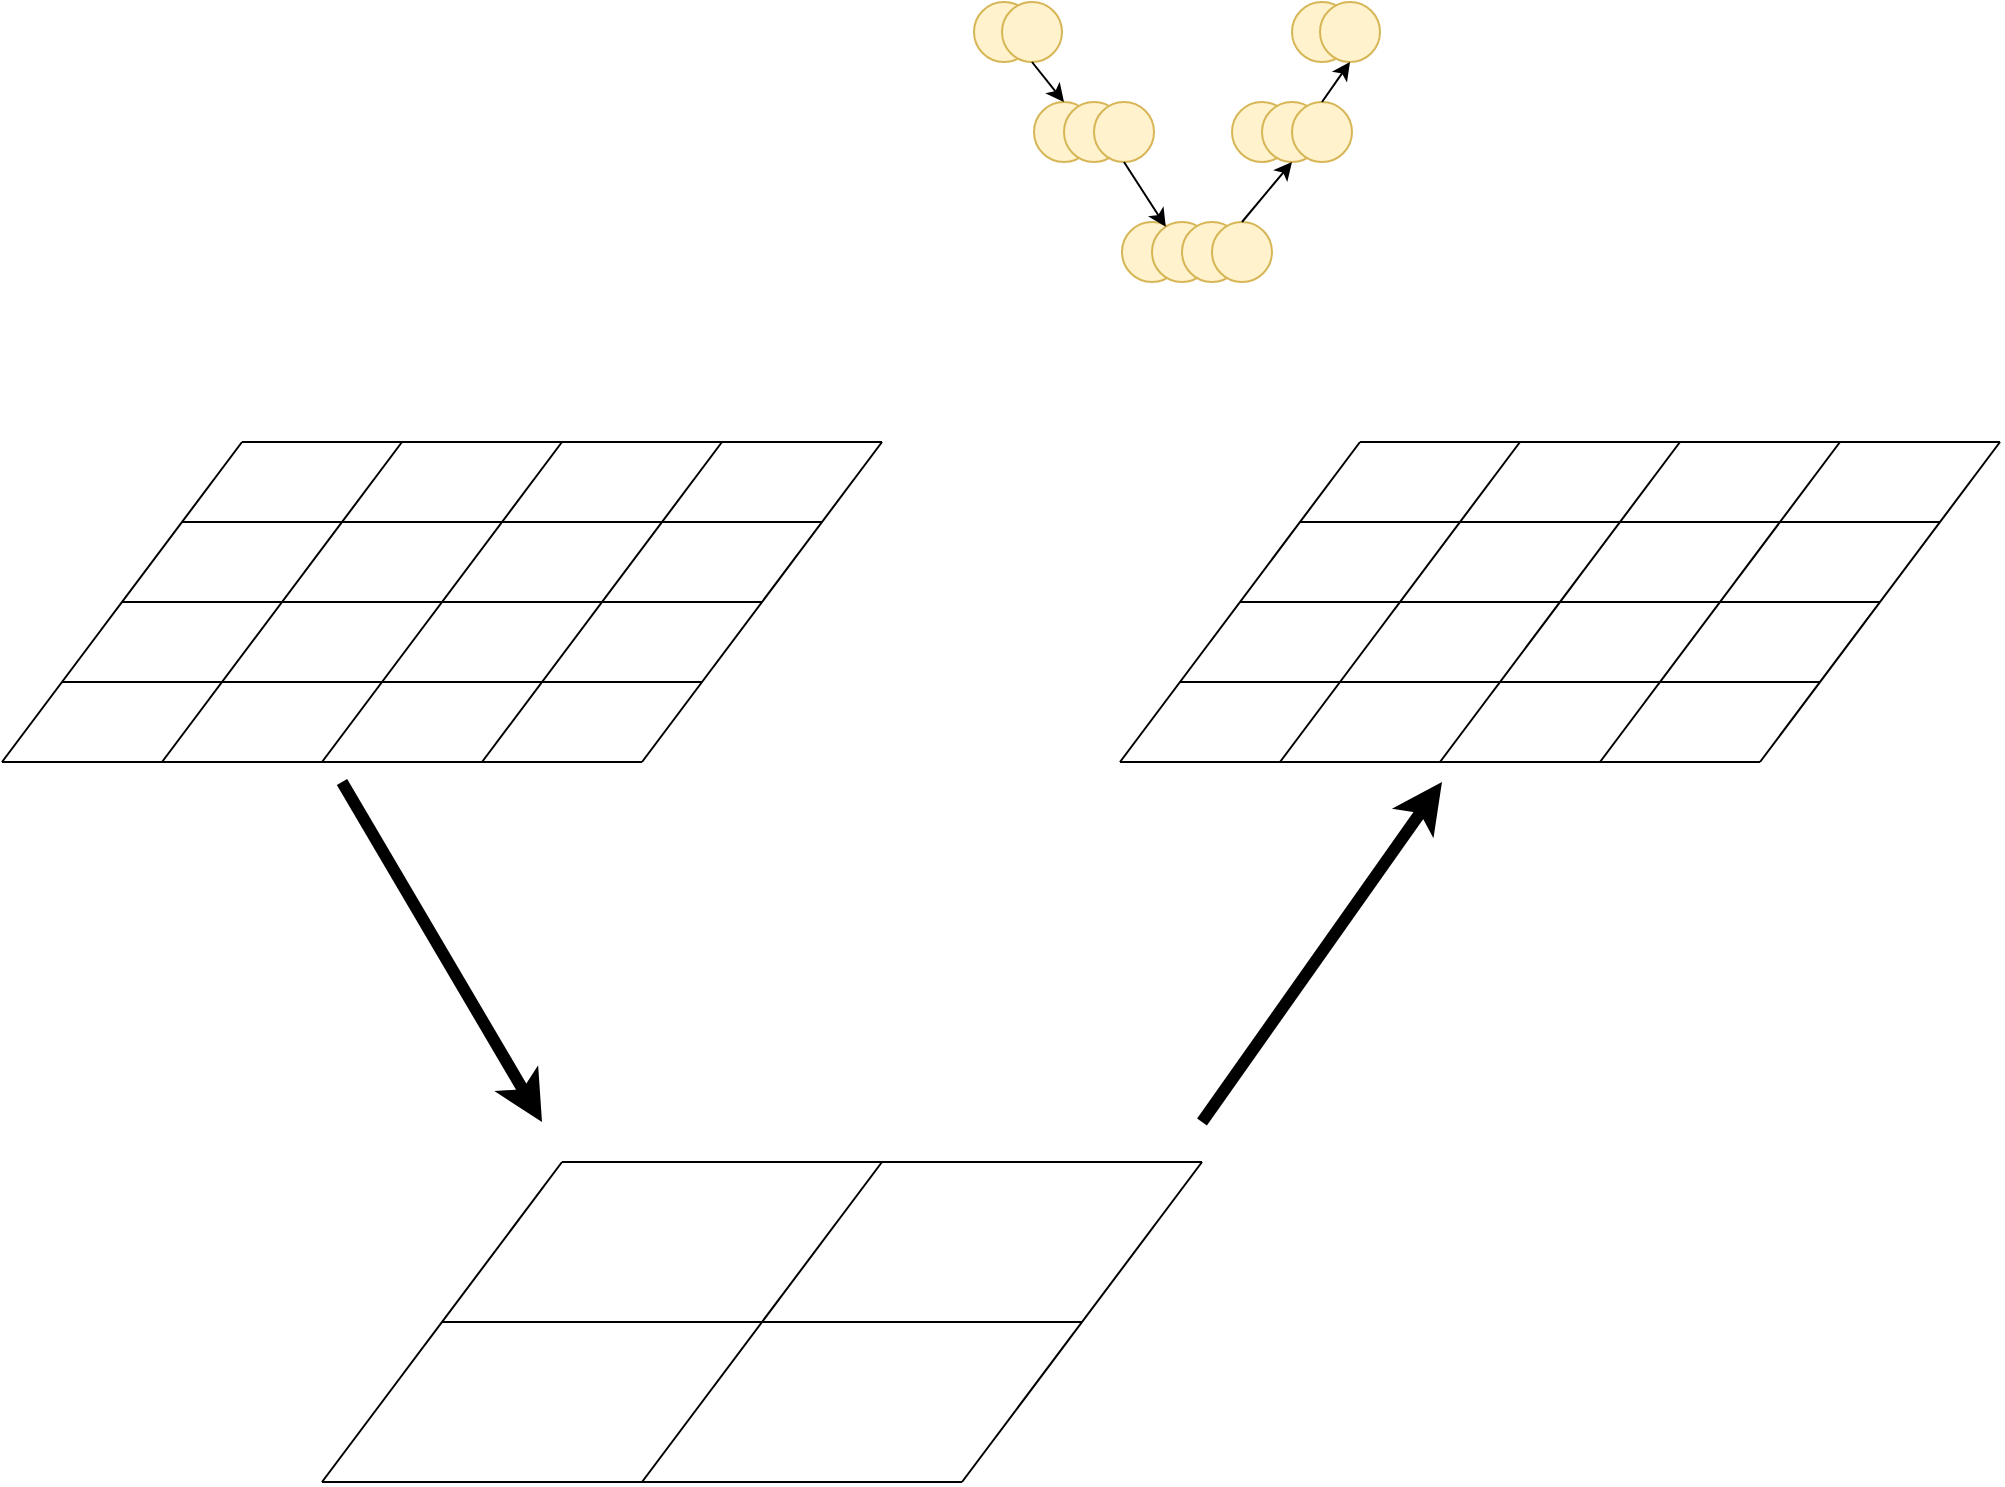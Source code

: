 <mxfile version="21.2.1" type="github">
  <diagram id="NRY2UUlVJpbcbGoeNsMv" name="第 1 页">
    <mxGraphModel dx="478" dy="306" grid="1" gridSize="10" guides="1" tooltips="1" connect="1" arrows="1" fold="1" page="1" pageScale="1" pageWidth="1169" pageHeight="827" math="0" shadow="0">
      <root>
        <mxCell id="0" />
        <mxCell id="1" parent="0" />
        <mxCell id="qNmLKSVKS78zrNaY29E4-15" value="" style="endArrow=none;html=1;rounded=0;fontFamily=Tahoma;fontSize=35;" parent="1" edge="1">
          <mxGeometry width="50" height="50" relative="1" as="geometry">
            <mxPoint x="160" y="280" as="sourcePoint" />
            <mxPoint x="480" y="280" as="targetPoint" />
          </mxGeometry>
        </mxCell>
        <mxCell id="qNmLKSVKS78zrNaY29E4-16" value="" style="endArrow=none;html=1;rounded=0;fontFamily=Tahoma;fontSize=35;" parent="1" edge="1">
          <mxGeometry width="50" height="50" relative="1" as="geometry">
            <mxPoint x="40" y="440" as="sourcePoint" />
            <mxPoint x="160" y="280" as="targetPoint" />
          </mxGeometry>
        </mxCell>
        <mxCell id="qNmLKSVKS78zrNaY29E4-17" value="" style="endArrow=none;html=1;rounded=0;fontFamily=Tahoma;fontSize=35;" parent="1" edge="1">
          <mxGeometry width="50" height="50" relative="1" as="geometry">
            <mxPoint x="130" y="320" as="sourcePoint" />
            <mxPoint x="450" y="320" as="targetPoint" />
          </mxGeometry>
        </mxCell>
        <mxCell id="qNmLKSVKS78zrNaY29E4-18" value="" style="endArrow=none;html=1;rounded=0;fontFamily=Tahoma;fontSize=35;" parent="1" edge="1">
          <mxGeometry width="50" height="50" relative="1" as="geometry">
            <mxPoint x="100" y="360" as="sourcePoint" />
            <mxPoint x="420" y="360" as="targetPoint" />
          </mxGeometry>
        </mxCell>
        <mxCell id="qNmLKSVKS78zrNaY29E4-19" value="" style="endArrow=none;html=1;rounded=0;fontFamily=Tahoma;fontSize=35;" parent="1" edge="1">
          <mxGeometry width="50" height="50" relative="1" as="geometry">
            <mxPoint x="70" y="400" as="sourcePoint" />
            <mxPoint x="390" y="400" as="targetPoint" />
          </mxGeometry>
        </mxCell>
        <mxCell id="qNmLKSVKS78zrNaY29E4-20" value="" style="endArrow=none;html=1;rounded=0;fontFamily=Tahoma;fontSize=35;" parent="1" edge="1">
          <mxGeometry width="50" height="50" relative="1" as="geometry">
            <mxPoint x="40" y="440" as="sourcePoint" />
            <mxPoint x="360" y="440" as="targetPoint" />
          </mxGeometry>
        </mxCell>
        <mxCell id="qNmLKSVKS78zrNaY29E4-21" value="" style="endArrow=none;html=1;rounded=0;fontFamily=Tahoma;fontSize=35;" parent="1" edge="1">
          <mxGeometry width="50" height="50" relative="1" as="geometry">
            <mxPoint x="120" y="440" as="sourcePoint" />
            <mxPoint x="240" y="280" as="targetPoint" />
          </mxGeometry>
        </mxCell>
        <mxCell id="qNmLKSVKS78zrNaY29E4-22" value="" style="endArrow=none;html=1;rounded=0;fontFamily=Tahoma;fontSize=35;" parent="1" edge="1">
          <mxGeometry width="50" height="50" relative="1" as="geometry">
            <mxPoint x="200" y="440" as="sourcePoint" />
            <mxPoint x="320" y="280" as="targetPoint" />
          </mxGeometry>
        </mxCell>
        <mxCell id="qNmLKSVKS78zrNaY29E4-23" value="" style="endArrow=none;html=1;rounded=0;fontFamily=Tahoma;fontSize=35;" parent="1" edge="1">
          <mxGeometry width="50" height="50" relative="1" as="geometry">
            <mxPoint x="360" y="440" as="sourcePoint" />
            <mxPoint x="480" y="280" as="targetPoint" />
          </mxGeometry>
        </mxCell>
        <mxCell id="qNmLKSVKS78zrNaY29E4-24" value="" style="endArrow=none;html=1;rounded=0;fontFamily=Tahoma;fontSize=35;" parent="1" edge="1">
          <mxGeometry width="50" height="50" relative="1" as="geometry">
            <mxPoint x="280" y="440" as="sourcePoint" />
            <mxPoint x="400" y="280" as="targetPoint" />
          </mxGeometry>
        </mxCell>
        <mxCell id="qNmLKSVKS78zrNaY29E4-25" value="" style="endArrow=none;html=1;rounded=0;fontFamily=Tahoma;fontSize=35;" parent="1" edge="1">
          <mxGeometry width="50" height="50" relative="1" as="geometry">
            <mxPoint x="719" y="280" as="sourcePoint" />
            <mxPoint x="1039" y="280" as="targetPoint" />
          </mxGeometry>
        </mxCell>
        <mxCell id="qNmLKSVKS78zrNaY29E4-26" value="" style="endArrow=none;html=1;rounded=0;fontFamily=Tahoma;fontSize=35;" parent="1" edge="1">
          <mxGeometry width="50" height="50" relative="1" as="geometry">
            <mxPoint x="599" y="440" as="sourcePoint" />
            <mxPoint x="719" y="280" as="targetPoint" />
          </mxGeometry>
        </mxCell>
        <mxCell id="qNmLKSVKS78zrNaY29E4-27" value="" style="endArrow=none;html=1;rounded=0;fontFamily=Tahoma;fontSize=35;" parent="1" edge="1">
          <mxGeometry width="50" height="50" relative="1" as="geometry">
            <mxPoint x="689" y="320" as="sourcePoint" />
            <mxPoint x="1009" y="320" as="targetPoint" />
          </mxGeometry>
        </mxCell>
        <mxCell id="qNmLKSVKS78zrNaY29E4-28" value="" style="endArrow=none;html=1;rounded=0;fontFamily=Tahoma;fontSize=35;" parent="1" edge="1">
          <mxGeometry width="50" height="50" relative="1" as="geometry">
            <mxPoint x="659" y="360" as="sourcePoint" />
            <mxPoint x="979" y="360" as="targetPoint" />
          </mxGeometry>
        </mxCell>
        <mxCell id="qNmLKSVKS78zrNaY29E4-29" value="" style="endArrow=none;html=1;rounded=0;fontFamily=Tahoma;fontSize=35;" parent="1" edge="1">
          <mxGeometry width="50" height="50" relative="1" as="geometry">
            <mxPoint x="629" y="400" as="sourcePoint" />
            <mxPoint x="949" y="400" as="targetPoint" />
          </mxGeometry>
        </mxCell>
        <mxCell id="qNmLKSVKS78zrNaY29E4-30" value="" style="endArrow=none;html=1;rounded=0;fontFamily=Tahoma;fontSize=35;" parent="1" edge="1">
          <mxGeometry width="50" height="50" relative="1" as="geometry">
            <mxPoint x="599" y="440" as="sourcePoint" />
            <mxPoint x="919" y="440" as="targetPoint" />
          </mxGeometry>
        </mxCell>
        <mxCell id="qNmLKSVKS78zrNaY29E4-31" value="" style="endArrow=none;html=1;rounded=0;fontFamily=Tahoma;fontSize=35;" parent="1" edge="1">
          <mxGeometry width="50" height="50" relative="1" as="geometry">
            <mxPoint x="679" y="440" as="sourcePoint" />
            <mxPoint x="799" y="280" as="targetPoint" />
          </mxGeometry>
        </mxCell>
        <mxCell id="qNmLKSVKS78zrNaY29E4-32" value="" style="endArrow=none;html=1;rounded=0;fontFamily=Tahoma;fontSize=35;" parent="1" edge="1">
          <mxGeometry width="50" height="50" relative="1" as="geometry">
            <mxPoint x="759" y="440" as="sourcePoint" />
            <mxPoint x="879" y="280" as="targetPoint" />
          </mxGeometry>
        </mxCell>
        <mxCell id="qNmLKSVKS78zrNaY29E4-33" value="" style="endArrow=none;html=1;rounded=0;fontFamily=Tahoma;fontSize=35;" parent="1" edge="1">
          <mxGeometry width="50" height="50" relative="1" as="geometry">
            <mxPoint x="919" y="440" as="sourcePoint" />
            <mxPoint x="1039" y="280" as="targetPoint" />
          </mxGeometry>
        </mxCell>
        <mxCell id="qNmLKSVKS78zrNaY29E4-34" value="" style="endArrow=none;html=1;rounded=0;fontFamily=Tahoma;fontSize=35;" parent="1" edge="1">
          <mxGeometry width="50" height="50" relative="1" as="geometry">
            <mxPoint x="839" y="440" as="sourcePoint" />
            <mxPoint x="959" y="280" as="targetPoint" />
          </mxGeometry>
        </mxCell>
        <mxCell id="qNmLKSVKS78zrNaY29E4-45" value="" style="endArrow=none;html=1;rounded=0;fontFamily=Tahoma;fontSize=35;" parent="1" edge="1">
          <mxGeometry width="50" height="50" relative="1" as="geometry">
            <mxPoint x="320" y="640" as="sourcePoint" />
            <mxPoint x="640" y="640" as="targetPoint" />
          </mxGeometry>
        </mxCell>
        <mxCell id="qNmLKSVKS78zrNaY29E4-46" value="" style="endArrow=none;html=1;rounded=0;fontFamily=Tahoma;fontSize=35;" parent="1" edge="1">
          <mxGeometry width="50" height="50" relative="1" as="geometry">
            <mxPoint x="200" y="800" as="sourcePoint" />
            <mxPoint x="320" y="640" as="targetPoint" />
          </mxGeometry>
        </mxCell>
        <mxCell id="qNmLKSVKS78zrNaY29E4-48" value="" style="endArrow=none;html=1;rounded=0;fontFamily=Tahoma;fontSize=35;" parent="1" edge="1">
          <mxGeometry width="50" height="50" relative="1" as="geometry">
            <mxPoint x="260" y="720" as="sourcePoint" />
            <mxPoint x="580" y="720" as="targetPoint" />
          </mxGeometry>
        </mxCell>
        <mxCell id="qNmLKSVKS78zrNaY29E4-50" value="" style="endArrow=none;html=1;rounded=0;fontFamily=Tahoma;fontSize=35;" parent="1" edge="1">
          <mxGeometry width="50" height="50" relative="1" as="geometry">
            <mxPoint x="200" y="800" as="sourcePoint" />
            <mxPoint x="520" y="800" as="targetPoint" />
          </mxGeometry>
        </mxCell>
        <mxCell id="qNmLKSVKS78zrNaY29E4-52" value="" style="endArrow=none;html=1;rounded=0;fontFamily=Tahoma;fontSize=35;" parent="1" edge="1">
          <mxGeometry width="50" height="50" relative="1" as="geometry">
            <mxPoint x="360" y="800" as="sourcePoint" />
            <mxPoint x="480" y="640" as="targetPoint" />
          </mxGeometry>
        </mxCell>
        <mxCell id="qNmLKSVKS78zrNaY29E4-53" value="" style="endArrow=none;html=1;rounded=0;fontFamily=Tahoma;fontSize=35;" parent="1" edge="1">
          <mxGeometry width="50" height="50" relative="1" as="geometry">
            <mxPoint x="520" y="800" as="sourcePoint" />
            <mxPoint x="640" y="640" as="targetPoint" />
          </mxGeometry>
        </mxCell>
        <mxCell id="qNmLKSVKS78zrNaY29E4-55" value="" style="endArrow=classic;html=1;rounded=0;fontFamily=Tahoma;fontSize=35;strokeWidth=6;" parent="1" edge="1">
          <mxGeometry width="50" height="50" relative="1" as="geometry">
            <mxPoint x="210" y="450" as="sourcePoint" />
            <mxPoint x="310" y="620" as="targetPoint" />
          </mxGeometry>
        </mxCell>
        <mxCell id="qNmLKSVKS78zrNaY29E4-56" value="" style="endArrow=classic;html=1;rounded=0;fontFamily=Tahoma;fontSize=35;strokeWidth=6;" parent="1" edge="1">
          <mxGeometry width="50" height="50" relative="1" as="geometry">
            <mxPoint x="640" y="620" as="sourcePoint" />
            <mxPoint x="760" y="450" as="targetPoint" />
          </mxGeometry>
        </mxCell>
        <mxCell id="sdUMbr3ruynzmEGTiV5S-11" value="" style="ellipse;whiteSpace=wrap;html=1;aspect=fixed;fillColor=#fff2cc;strokeColor=#d6b656;" vertex="1" parent="1">
          <mxGeometry x="600" y="170" width="30" height="30" as="geometry" />
        </mxCell>
        <mxCell id="sdUMbr3ruynzmEGTiV5S-12" value="" style="ellipse;whiteSpace=wrap;html=1;aspect=fixed;fillColor=#fff2cc;strokeColor=#d6b656;" vertex="1" parent="1">
          <mxGeometry x="615" y="170" width="30" height="30" as="geometry" />
        </mxCell>
        <mxCell id="sdUMbr3ruynzmEGTiV5S-13" value="" style="ellipse;whiteSpace=wrap;html=1;aspect=fixed;fillColor=#fff2cc;strokeColor=#d6b656;" vertex="1" parent="1">
          <mxGeometry x="630" y="170" width="30" height="30" as="geometry" />
        </mxCell>
        <mxCell id="sdUMbr3ruynzmEGTiV5S-14" value="" style="ellipse;whiteSpace=wrap;html=1;aspect=fixed;fillColor=#fff2cc;strokeColor=#d6b656;" vertex="1" parent="1">
          <mxGeometry x="645" y="170" width="30" height="30" as="geometry" />
        </mxCell>
        <mxCell id="sdUMbr3ruynzmEGTiV5S-15" value="" style="ellipse;whiteSpace=wrap;html=1;aspect=fixed;fillColor=#fff2cc;strokeColor=#d6b656;" vertex="1" parent="1">
          <mxGeometry x="685" y="60" width="30" height="30" as="geometry" />
        </mxCell>
        <mxCell id="sdUMbr3ruynzmEGTiV5S-16" value="" style="ellipse;whiteSpace=wrap;html=1;aspect=fixed;fillColor=#fff2cc;strokeColor=#d6b656;" vertex="1" parent="1">
          <mxGeometry x="699" y="60" width="30" height="30" as="geometry" />
        </mxCell>
        <mxCell id="sdUMbr3ruynzmEGTiV5S-17" value="" style="ellipse;whiteSpace=wrap;html=1;aspect=fixed;fillColor=#fff2cc;strokeColor=#d6b656;" vertex="1" parent="1">
          <mxGeometry x="655" y="110" width="30" height="30" as="geometry" />
        </mxCell>
        <mxCell id="sdUMbr3ruynzmEGTiV5S-18" value="" style="ellipse;whiteSpace=wrap;html=1;aspect=fixed;fillColor=#fff2cc;strokeColor=#d6b656;" vertex="1" parent="1">
          <mxGeometry x="670" y="110" width="30" height="30" as="geometry" />
        </mxCell>
        <mxCell id="sdUMbr3ruynzmEGTiV5S-19" value="" style="ellipse;whiteSpace=wrap;html=1;aspect=fixed;fillColor=#fff2cc;strokeColor=#d6b656;" vertex="1" parent="1">
          <mxGeometry x="685" y="110" width="30" height="30" as="geometry" />
        </mxCell>
        <mxCell id="sdUMbr3ruynzmEGTiV5S-20" value="" style="ellipse;whiteSpace=wrap;html=1;aspect=fixed;fillColor=#fff2cc;strokeColor=#d6b656;" vertex="1" parent="1">
          <mxGeometry x="526" y="60" width="30" height="30" as="geometry" />
        </mxCell>
        <mxCell id="sdUMbr3ruynzmEGTiV5S-21" value="" style="ellipse;whiteSpace=wrap;html=1;aspect=fixed;fillColor=#fff2cc;strokeColor=#d6b656;" vertex="1" parent="1">
          <mxGeometry x="540" y="60" width="30" height="30" as="geometry" />
        </mxCell>
        <mxCell id="sdUMbr3ruynzmEGTiV5S-22" value="" style="ellipse;whiteSpace=wrap;html=1;aspect=fixed;fillColor=#fff2cc;strokeColor=#d6b656;" vertex="1" parent="1">
          <mxGeometry x="556" y="110" width="30" height="30" as="geometry" />
        </mxCell>
        <mxCell id="sdUMbr3ruynzmEGTiV5S-23" value="" style="ellipse;whiteSpace=wrap;html=1;aspect=fixed;fillColor=#fff2cc;strokeColor=#d6b656;" vertex="1" parent="1">
          <mxGeometry x="571" y="110" width="30" height="30" as="geometry" />
        </mxCell>
        <mxCell id="sdUMbr3ruynzmEGTiV5S-24" value="" style="ellipse;whiteSpace=wrap;html=1;aspect=fixed;fillColor=#fff2cc;strokeColor=#d6b656;" vertex="1" parent="1">
          <mxGeometry x="586" y="110" width="30" height="30" as="geometry" />
        </mxCell>
        <mxCell id="sdUMbr3ruynzmEGTiV5S-32" value="" style="endArrow=classic;html=1;rounded=0;exitX=0.5;exitY=1;exitDx=0;exitDy=0;entryX=0.5;entryY=0;entryDx=0;entryDy=0;" edge="1" parent="1" source="sdUMbr3ruynzmEGTiV5S-21" target="sdUMbr3ruynzmEGTiV5S-22">
          <mxGeometry width="50" height="50" relative="1" as="geometry">
            <mxPoint x="720" y="270" as="sourcePoint" />
            <mxPoint x="770" y="220" as="targetPoint" />
          </mxGeometry>
        </mxCell>
        <mxCell id="sdUMbr3ruynzmEGTiV5S-33" value="" style="endArrow=classic;html=1;rounded=0;exitX=0.5;exitY=1;exitDx=0;exitDy=0;" edge="1" parent="1" source="sdUMbr3ruynzmEGTiV5S-24" target="sdUMbr3ruynzmEGTiV5S-12">
          <mxGeometry width="50" height="50" relative="1" as="geometry">
            <mxPoint x="565" y="100" as="sourcePoint" />
            <mxPoint x="581" y="120" as="targetPoint" />
          </mxGeometry>
        </mxCell>
        <mxCell id="sdUMbr3ruynzmEGTiV5S-34" value="" style="endArrow=classic;html=1;rounded=0;exitX=0.5;exitY=0;exitDx=0;exitDy=0;entryX=0.5;entryY=1;entryDx=0;entryDy=0;" edge="1" parent="1" source="sdUMbr3ruynzmEGTiV5S-14" target="sdUMbr3ruynzmEGTiV5S-18">
          <mxGeometry width="50" height="50" relative="1" as="geometry">
            <mxPoint x="575" y="110" as="sourcePoint" />
            <mxPoint x="591" y="130" as="targetPoint" />
          </mxGeometry>
        </mxCell>
        <mxCell id="sdUMbr3ruynzmEGTiV5S-35" value="" style="endArrow=classic;html=1;rounded=0;exitX=0.5;exitY=0;exitDx=0;exitDy=0;entryX=0.5;entryY=1;entryDx=0;entryDy=0;" edge="1" parent="1" source="sdUMbr3ruynzmEGTiV5S-19" target="sdUMbr3ruynzmEGTiV5S-16">
          <mxGeometry width="50" height="50" relative="1" as="geometry">
            <mxPoint x="585" y="120" as="sourcePoint" />
            <mxPoint x="601" y="140" as="targetPoint" />
          </mxGeometry>
        </mxCell>
      </root>
    </mxGraphModel>
  </diagram>
</mxfile>
